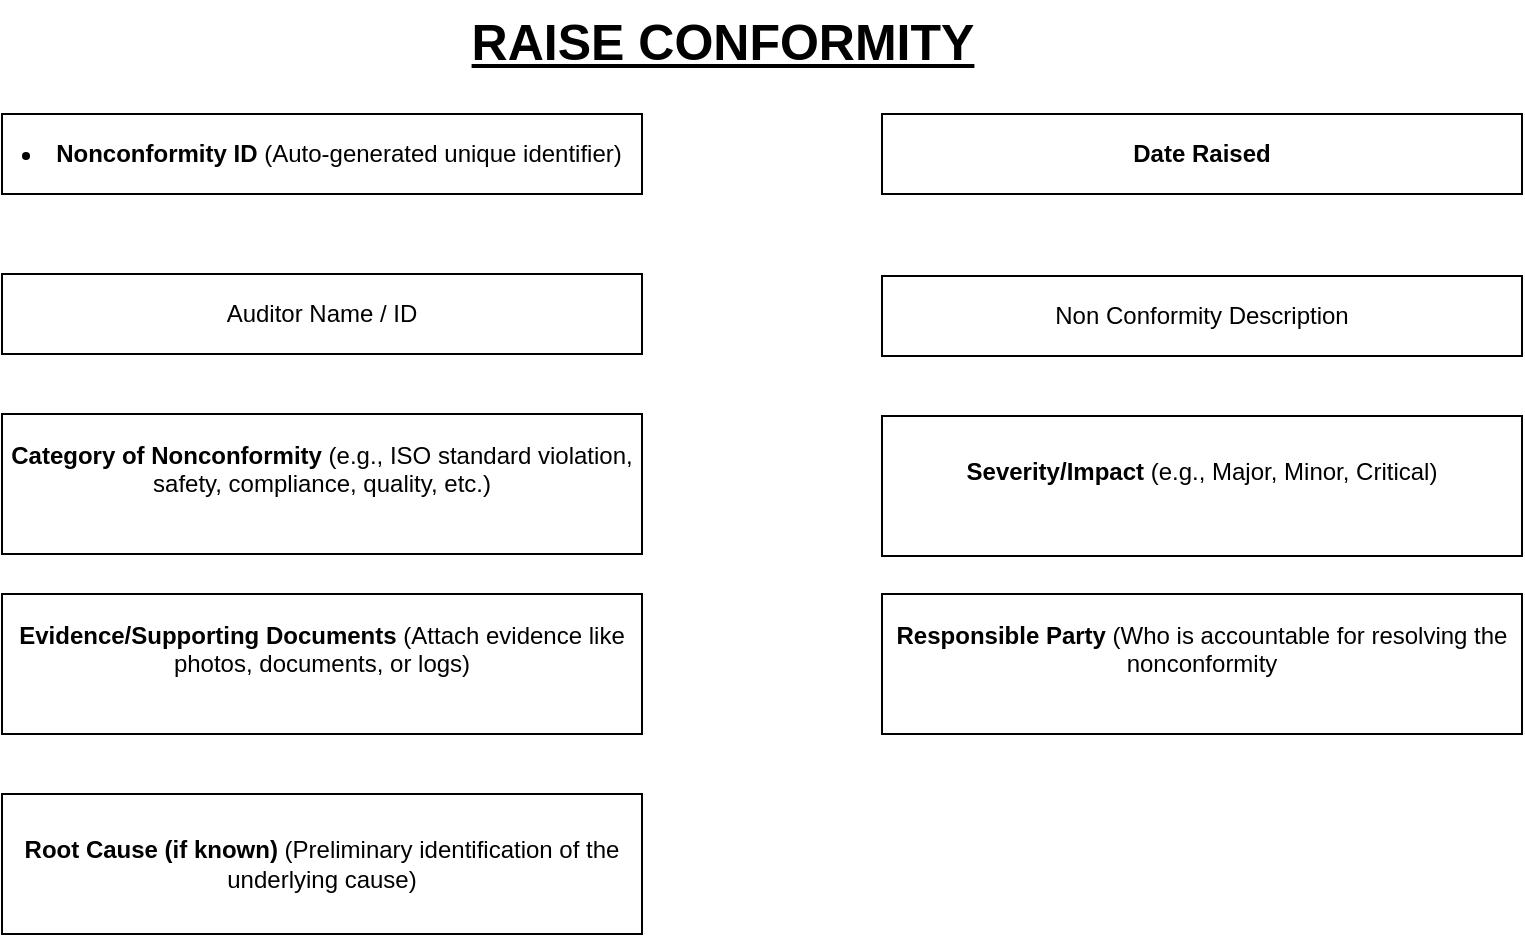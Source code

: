 <mxfile version="24.7.17" pages="3">
  <diagram name="SansIA" id="mW-6R9g2St-HQa-Gvcc2">
    <mxGraphModel dx="1434" dy="772" grid="1" gridSize="10" guides="1" tooltips="1" connect="1" arrows="1" fold="1" page="1" pageScale="1" pageWidth="850" pageHeight="1100" math="0" shadow="0">
      <root>
        <mxCell id="0" />
        <mxCell id="1" parent="0" />
        <mxCell id="n-wbg8E86vrRZwKDdy0b-13" value="&lt;font style=&quot;font-size: 25px;&quot;&gt;&lt;b&gt;&lt;u&gt;RAISE CONFORMITY&lt;/u&gt;&lt;/b&gt;&lt;/font&gt;" style="text;html=1;align=center;verticalAlign=middle;resizable=0;points=[];autosize=1;strokeColor=none;fillColor=none;" parent="1" vertex="1">
          <mxGeometry x="265" y="63" width="270" height="40" as="geometry" />
        </mxCell>
        <mxCell id="o8UrbgC1D1KuYhEBTo0t-1" value="&lt;li&gt;&lt;strong&gt;Nonconformity ID&lt;/strong&gt; (Auto-generated unique identifier)&lt;/li&gt;" style="rounded=0;whiteSpace=wrap;html=1;" vertex="1" parent="1">
          <mxGeometry x="40" y="120" width="320" height="40" as="geometry" />
        </mxCell>
        <mxCell id="o8UrbgC1D1KuYhEBTo0t-2" value="&lt;b&gt;Date Raised&lt;/b&gt;" style="rounded=0;whiteSpace=wrap;html=1;" vertex="1" parent="1">
          <mxGeometry x="480" y="120" width="320" height="40" as="geometry" />
        </mxCell>
        <mxCell id="o8UrbgC1D1KuYhEBTo0t-3" value="Auditor Name / ID" style="rounded=0;whiteSpace=wrap;html=1;" vertex="1" parent="1">
          <mxGeometry x="40" y="200" width="320" height="40" as="geometry" />
        </mxCell>
        <mxCell id="CCrLASGQos-RDN-FPQm--1" value="Non Conformity Description" style="rounded=0;whiteSpace=wrap;html=1;" vertex="1" parent="1">
          <mxGeometry x="480" y="201" width="320" height="40" as="geometry" />
        </mxCell>
        <mxCell id="CCrLASGQos-RDN-FPQm--2" value="&#xa;&lt;strong&gt;Category of Nonconformity&lt;/strong&gt; (e.g., ISO standard violation, safety, compliance, quality, etc.)&#xa;&#xa;" style="rounded=0;whiteSpace=wrap;html=1;" vertex="1" parent="1">
          <mxGeometry x="40" y="270" width="320" height="70" as="geometry" />
        </mxCell>
        <mxCell id="CCrLASGQos-RDN-FPQm--3" value="&#xa;&lt;strong&gt;Severity/Impact&lt;/strong&gt; (e.g., Major, Minor, Critical)&#xa;&#xa;" style="rounded=0;whiteSpace=wrap;html=1;" vertex="1" parent="1">
          <mxGeometry x="480" y="271" width="320" height="70" as="geometry" />
        </mxCell>
        <mxCell id="CCrLASGQos-RDN-FPQm--4" value="&#xa;&lt;strong&gt;Evidence/Supporting Documents&lt;/strong&gt; (Attach evidence like photos, documents, or logs)&#xa;&#xa;" style="rounded=0;whiteSpace=wrap;html=1;" vertex="1" parent="1">
          <mxGeometry x="40" y="360" width="320" height="70" as="geometry" />
        </mxCell>
        <mxCell id="CCrLASGQos-RDN-FPQm--6" value="&#xa;&lt;strong&gt;Responsible Party&lt;/strong&gt; (Who is accountable for resolving the nonconformity&#xa;&#xa;" style="rounded=0;whiteSpace=wrap;html=1;" vertex="1" parent="1">
          <mxGeometry x="480" y="360" width="320" height="70" as="geometry" />
        </mxCell>
        <mxCell id="CCrLASGQos-RDN-FPQm--7" value="&lt;strong&gt;Root Cause (if known)&lt;/strong&gt; (Preliminary identification of the underlying cause)" style="rounded=0;whiteSpace=wrap;html=1;" vertex="1" parent="1">
          <mxGeometry x="40" y="460" width="320" height="70" as="geometry" />
        </mxCell>
      </root>
    </mxGraphModel>
  </diagram>
  <diagram id="EWs5lBqnEAIvrPdi3IeY" name="RISK IDENTITY">
    <mxGraphModel dx="1114" dy="550" grid="1" gridSize="10" guides="1" tooltips="1" connect="1" arrows="1" fold="1" page="1" pageScale="1" pageWidth="850" pageHeight="1100" math="0" shadow="0">
      <root>
        <mxCell id="0" />
        <mxCell id="1" parent="0" />
        <mxCell id="m34rvG7Fkdk66_doCMf_-1" value="&lt;font style=&quot;font-size: 19px;&quot;&gt;&lt;u&gt;RISK IDENTITY LVL 1&lt;/u&gt;&lt;/font&gt;" style="text;html=1;align=center;verticalAlign=middle;resizable=0;points=[];autosize=1;strokeColor=none;fillColor=none;" vertex="1" parent="1">
          <mxGeometry x="285" y="25" width="210" height="40" as="geometry" />
        </mxCell>
        <mxCell id="RIBKuCLGo1-vRPEEH0f5-1" value="ENTITY&amp;nbsp;" style="rounded=0;whiteSpace=wrap;html=1;" vertex="1" parent="1">
          <mxGeometry x="130" y="130" width="120" height="60" as="geometry" />
        </mxCell>
        <mxCell id="RIBKuCLGo1-vRPEEH0f5-2" value="GROUP" style="rounded=0;whiteSpace=wrap;html=1;" vertex="1" parent="1">
          <mxGeometry x="280" y="130" width="120" height="60" as="geometry" />
        </mxCell>
        <mxCell id="RIBKuCLGo1-vRPEEH0f5-3" value="DEPARTMENT" style="rounded=0;whiteSpace=wrap;html=1;" vertex="1" parent="1">
          <mxGeometry x="425" y="130" width="120" height="60" as="geometry" />
        </mxCell>
        <mxCell id="RIBKuCLGo1-vRPEEH0f5-4" value="UNIT&lt;span style=&quot;color: rgba(0, 0, 0, 0); font-family: monospace; font-size: 0px; text-align: start; text-wrap: nowrap;&quot;&gt;%3CmxGraphModel%3E%3Croot%3E%3CmxCell%20id%3D%220%22%2F%3E%3CmxCell%20id%3D%221%22%20parent%3D%220%22%2F%3E%3CmxCell%20id%3D%222%22%20value%3D%22DEPARTMENT%22%20style%3D%22rounded%3D0%3BwhiteSpace%3Dwrap%3Bhtml%3D1%3B%22%20vertex%3D%221%22%20parent%3D%221%22%3E%3CmxGeometry%20x%3D%22425%22%20y%3D%22130%22%20width%3D%22120%22%20height%3D%2260%22%20as%3D%22geometry%22%2F%3E%3C%2FmxCell%3E%3C%2Froot%3E%3C%2FmxGraphModel%3E&lt;/span&gt;" style="rounded=0;whiteSpace=wrap;html=1;" vertex="1" parent="1">
          <mxGeometry x="570" y="130" width="120" height="60" as="geometry" />
        </mxCell>
        <UserObject label="RISK(CHOOSE RISK)" link="data:page/id,_HB0VeU0kvF9GRF_q95l" id="RIBKuCLGo1-vRPEEH0f5-5">
          <mxCell style="rounded=0;whiteSpace=wrap;html=1;" vertex="1" parent="1">
            <mxGeometry x="570" y="210" width="120" height="60" as="geometry" />
          </mxCell>
        </UserObject>
        <UserObject label="RISK" link="data:page/id,_HB0VeU0kvF9GRF_q95l" id="oWHWiZua6PDrsJMOB_Yt-1">
          <mxCell style="rounded=0;whiteSpace=wrap;html=1;" vertex="1" parent="1">
            <mxGeometry x="425" y="210" width="120" height="60" as="geometry" />
          </mxCell>
        </UserObject>
      </root>
    </mxGraphModel>
  </diagram>
  <diagram id="_HB0VeU0kvF9GRF_q95l" name="Risk">
    <mxGraphModel dx="1114" dy="550" grid="1" gridSize="10" guides="1" tooltips="1" connect="1" arrows="1" fold="1" page="1" pageScale="1" pageWidth="850" pageHeight="1100" math="0" shadow="0">
      <root>
        <mxCell id="0" />
        <mxCell id="1" parent="0" />
        <mxCell id="ddYnNTTltM6RHN5nDhuk-11" style="edgeStyle=orthogonalEdgeStyle;rounded=0;orthogonalLoop=1;jettySize=auto;html=1;exitX=1;exitY=0.5;exitDx=0;exitDy=0;entryX=0;entryY=0.5;entryDx=0;entryDy=0;" edge="1" parent="1" source="ddYnNTTltM6RHN5nDhuk-1" target="ddYnNTTltM6RHN5nDhuk-2">
          <mxGeometry relative="1" as="geometry" />
        </mxCell>
        <mxCell id="ddYnNTTltM6RHN5nDhuk-1" value="" style="ellipse;whiteSpace=wrap;html=1;aspect=fixed;" vertex="1" parent="1">
          <mxGeometry x="90" y="100" width="80" height="80" as="geometry" />
        </mxCell>
        <mxCell id="zG2rM_NpnwpGUWVDEsYQ-1" style="edgeStyle=orthogonalEdgeStyle;rounded=0;orthogonalLoop=1;jettySize=auto;html=1;exitX=1;exitY=0.5;exitDx=0;exitDy=0;entryX=0;entryY=0.5;entryDx=0;entryDy=0;" edge="1" parent="1" source="ddYnNTTltM6RHN5nDhuk-2" target="ddYnNTTltM6RHN5nDhuk-3">
          <mxGeometry relative="1" as="geometry" />
        </mxCell>
        <mxCell id="ddYnNTTltM6RHN5nDhuk-2" value="TITLE" style="rounded=0;whiteSpace=wrap;html=1;" vertex="1" parent="1">
          <mxGeometry x="190" y="110" width="120" height="60" as="geometry" />
        </mxCell>
        <mxCell id="zG2rM_NpnwpGUWVDEsYQ-2" style="edgeStyle=orthogonalEdgeStyle;rounded=0;orthogonalLoop=1;jettySize=auto;html=1;exitX=1;exitY=0.5;exitDx=0;exitDy=0;entryX=0;entryY=0.5;entryDx=0;entryDy=0;" edge="1" parent="1" source="ddYnNTTltM6RHN5nDhuk-3" target="ddYnNTTltM6RHN5nDhuk-4">
          <mxGeometry relative="1" as="geometry" />
        </mxCell>
        <mxCell id="ddYnNTTltM6RHN5nDhuk-3" value="FACTORS" style="rounded=0;whiteSpace=wrap;html=1;" vertex="1" parent="1">
          <mxGeometry x="330" y="110" width="120" height="60" as="geometry" />
        </mxCell>
        <mxCell id="zG2rM_NpnwpGUWVDEsYQ-3" style="edgeStyle=orthogonalEdgeStyle;rounded=0;orthogonalLoop=1;jettySize=auto;html=1;exitX=1;exitY=0.5;exitDx=0;exitDy=0;entryX=0;entryY=0.5;entryDx=0;entryDy=0;" edge="1" parent="1" source="ddYnNTTltM6RHN5nDhuk-4" target="ddYnNTTltM6RHN5nDhuk-5">
          <mxGeometry relative="1" as="geometry" />
        </mxCell>
        <mxCell id="ddYnNTTltM6RHN5nDhuk-4" value="TYPE" style="rounded=0;whiteSpace=wrap;html=1;" vertex="1" parent="1">
          <mxGeometry x="470" y="110" width="120" height="60" as="geometry" />
        </mxCell>
        <mxCell id="ddYnNTTltM6RHN5nDhuk-5" value="DESCRIPTION" style="rounded=0;whiteSpace=wrap;html=1;" vertex="1" parent="1">
          <mxGeometry x="610" y="110" width="120" height="60" as="geometry" />
        </mxCell>
        <mxCell id="ddYnNTTltM6RHN5nDhuk-6" value="ENTITY" style="rounded=0;whiteSpace=wrap;html=1;" vertex="1" parent="1">
          <mxGeometry x="610" y="190" width="120" height="60" as="geometry" />
        </mxCell>
        <mxCell id="ddYnNTTltM6RHN5nDhuk-7" value="GROUP" style="rounded=0;whiteSpace=wrap;html=1;" vertex="1" parent="1">
          <mxGeometry x="610" y="272.5" width="120" height="60" as="geometry" />
        </mxCell>
        <mxCell id="ddYnNTTltM6RHN5nDhuk-13" style="edgeStyle=orthogonalEdgeStyle;rounded=0;orthogonalLoop=1;jettySize=auto;html=1;exitX=0;exitY=0.5;exitDx=0;exitDy=0;" edge="1" parent="1" source="ddYnNTTltM6RHN5nDhuk-9" target="ddYnNTTltM6RHN5nDhuk-12">
          <mxGeometry relative="1" as="geometry" />
        </mxCell>
        <mxCell id="ddYnNTTltM6RHN5nDhuk-9" value="UNIT" style="rounded=0;whiteSpace=wrap;html=1;" vertex="1" parent="1">
          <mxGeometry x="330" y="267.5" width="120" height="60" as="geometry" />
        </mxCell>
        <mxCell id="ddYnNTTltM6RHN5nDhuk-10" value="DEPARTMENT" style="rounded=0;whiteSpace=wrap;html=1;" vertex="1" parent="1">
          <mxGeometry x="470" y="272.5" width="120" height="55" as="geometry" />
        </mxCell>
        <UserObject label="END" link="data:page/id,EWs5lBqnEAIvrPdi3IeY" id="ddYnNTTltM6RHN5nDhuk-12">
          <mxCell style="ellipse;whiteSpace=wrap;html=1;aspect=fixed;" vertex="1" parent="1">
            <mxGeometry x="210" y="257.5" width="80" height="80" as="geometry" />
          </mxCell>
        </UserObject>
      </root>
    </mxGraphModel>
  </diagram>
</mxfile>
